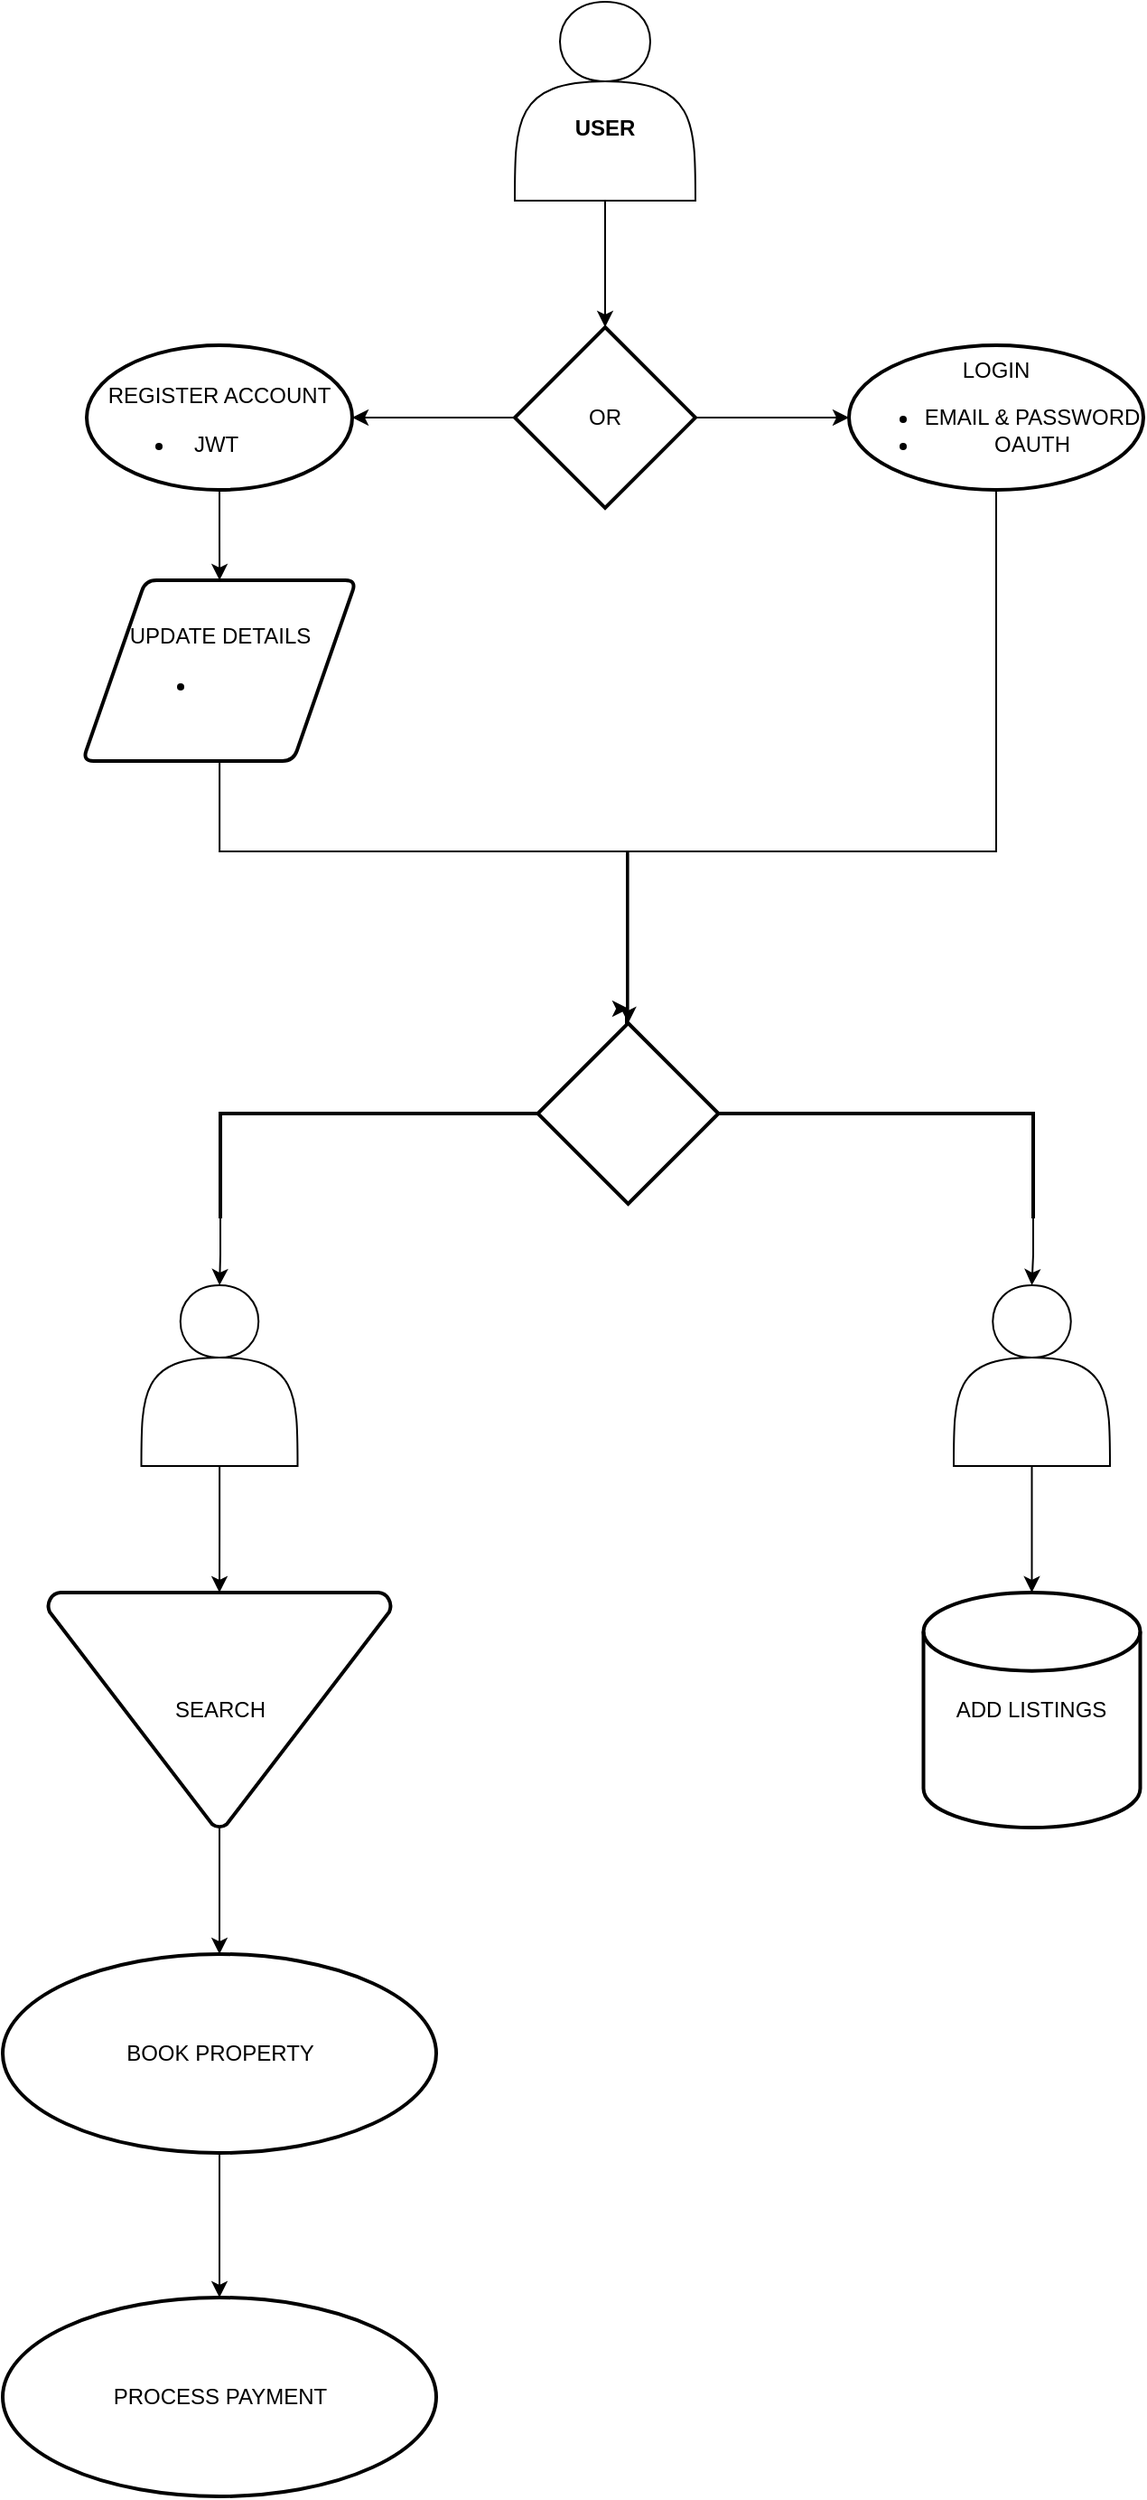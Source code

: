 <mxfile version="24.8.6">
  <diagram name="Use Case Diagram" id="594Dj1rOKYFjjq_zmriM">
    <mxGraphModel dx="1434" dy="744" grid="1" gridSize="10" guides="1" tooltips="1" connect="1" arrows="1" fold="1" page="1" pageScale="1" pageWidth="827" pageHeight="1169" math="0" shadow="0">
      <root>
        <mxCell id="0" />
        <mxCell id="1" parent="0" />
        <mxCell id="Q6bBEtiKk_yKLnC49eO--36" value="" style="edgeStyle=orthogonalEdgeStyle;rounded=0;orthogonalLoop=1;jettySize=auto;html=1;" edge="1" parent="1" source="Q6bBEtiKk_yKLnC49eO--15" target="Q6bBEtiKk_yKLnC49eO--16">
          <mxGeometry relative="1" as="geometry" />
        </mxCell>
        <mxCell id="Q6bBEtiKk_yKLnC49eO--15" value="&lt;div&gt;&lt;br&gt;&lt;/div&gt;&lt;div&gt;&lt;br&gt;&lt;/div&gt;&lt;div&gt;&lt;b&gt;USER&lt;/b&gt;&lt;/div&gt;" style="shape=actor;whiteSpace=wrap;html=1;" vertex="1" parent="1">
          <mxGeometry x="377" y="10" width="100" height="110" as="geometry" />
        </mxCell>
        <mxCell id="Q6bBEtiKk_yKLnC49eO--32" value="" style="edgeStyle=orthogonalEdgeStyle;rounded=0;orthogonalLoop=1;jettySize=auto;html=1;" edge="1" parent="1" source="Q6bBEtiKk_yKLnC49eO--16" target="Q6bBEtiKk_yKLnC49eO--31">
          <mxGeometry relative="1" as="geometry" />
        </mxCell>
        <mxCell id="Q6bBEtiKk_yKLnC49eO--34" value="" style="edgeStyle=orthogonalEdgeStyle;rounded=0;orthogonalLoop=1;jettySize=auto;html=1;" edge="1" parent="1" source="Q6bBEtiKk_yKLnC49eO--16" target="Q6bBEtiKk_yKLnC49eO--33">
          <mxGeometry relative="1" as="geometry" />
        </mxCell>
        <mxCell id="Q6bBEtiKk_yKLnC49eO--16" value="OR" style="strokeWidth=2;html=1;shape=mxgraph.flowchart.decision;whiteSpace=wrap;" vertex="1" parent="1">
          <mxGeometry x="377" y="190" width="100" height="100" as="geometry" />
        </mxCell>
        <mxCell id="Q6bBEtiKk_yKLnC49eO--38" value="" style="edgeStyle=orthogonalEdgeStyle;rounded=0;orthogonalLoop=1;jettySize=auto;html=1;" edge="1" parent="1" source="Q6bBEtiKk_yKLnC49eO--31" target="Q6bBEtiKk_yKLnC49eO--37">
          <mxGeometry relative="1" as="geometry" />
        </mxCell>
        <mxCell id="Q6bBEtiKk_yKLnC49eO--31" value="&lt;div&gt;&lt;br&gt;&lt;/div&gt;REGISTER ACCOUNT&lt;div&gt;&lt;ul&gt;&lt;li&gt;&lt;span style=&quot;background-color: initial;&quot;&gt;JWT&amp;nbsp; &amp;nbsp; &amp;nbsp; &amp;nbsp; &amp;nbsp; &amp;nbsp; &amp;nbsp;&lt;/span&gt;&lt;/li&gt;&lt;/ul&gt;&lt;/div&gt;" style="ellipse;whiteSpace=wrap;html=1;strokeWidth=2;" vertex="1" parent="1">
          <mxGeometry x="140" y="200" width="147" height="80" as="geometry" />
        </mxCell>
        <mxCell id="Q6bBEtiKk_yKLnC49eO--33" value="LOGIN&lt;div&gt;&lt;ul&gt;&lt;li&gt;EMAIL &amp;amp; PASSWORD&lt;/li&gt;&lt;li&gt;OAUTH&lt;/li&gt;&lt;/ul&gt;&lt;/div&gt;" style="ellipse;whiteSpace=wrap;html=1;strokeWidth=2;" vertex="1" parent="1">
          <mxGeometry x="562" y="200" width="163" height="80" as="geometry" />
        </mxCell>
        <mxCell id="Q6bBEtiKk_yKLnC49eO--57" style="edgeStyle=orthogonalEdgeStyle;rounded=0;orthogonalLoop=1;jettySize=auto;html=1;" edge="1" parent="1" source="Q6bBEtiKk_yKLnC49eO--37" target="Q6bBEtiKk_yKLnC49eO--56">
          <mxGeometry relative="1" as="geometry">
            <Array as="points">
              <mxPoint x="214" y="480" />
            </Array>
          </mxGeometry>
        </mxCell>
        <mxCell id="Q6bBEtiKk_yKLnC49eO--37" value="UPDATE DETAILS&lt;div&gt;&lt;ul&gt;&lt;li&gt;&lt;br&gt;&lt;/li&gt;&lt;/ul&gt;&lt;/div&gt;" style="shape=parallelogram;html=1;strokeWidth=2;perimeter=parallelogramPerimeter;whiteSpace=wrap;rounded=1;arcSize=12;size=0.23;" vertex="1" parent="1">
          <mxGeometry x="137.75" y="330" width="151.5" height="100" as="geometry" />
        </mxCell>
        <mxCell id="Q6bBEtiKk_yKLnC49eO--73" style="edgeStyle=orthogonalEdgeStyle;rounded=0;orthogonalLoop=1;jettySize=auto;html=1;exitX=0.5;exitY=1;exitDx=0;exitDy=0;exitPerimeter=0;entryX=0.5;entryY=0;entryDx=0;entryDy=0;" edge="1" parent="1" source="Q6bBEtiKk_yKLnC49eO--39" target="Q6bBEtiKk_yKLnC49eO--44">
          <mxGeometry relative="1" as="geometry" />
        </mxCell>
        <mxCell id="Q6bBEtiKk_yKLnC49eO--39" value="SEARCH" style="strokeWidth=2;html=1;shape=mxgraph.flowchart.merge_or_storage;whiteSpace=wrap;" vertex="1" parent="1">
          <mxGeometry x="118.5" y="890" width="190" height="130" as="geometry" />
        </mxCell>
        <mxCell id="Q6bBEtiKk_yKLnC49eO--47" value="" style="edgeStyle=orthogonalEdgeStyle;rounded=0;orthogonalLoop=1;jettySize=auto;html=1;" edge="1" parent="1" source="Q6bBEtiKk_yKLnC49eO--44" target="Q6bBEtiKk_yKLnC49eO--46">
          <mxGeometry relative="1" as="geometry" />
        </mxCell>
        <mxCell id="Q6bBEtiKk_yKLnC49eO--44" value="BOOK PROPERTY" style="ellipse;whiteSpace=wrap;html=1;strokeWidth=2;" vertex="1" parent="1">
          <mxGeometry x="93.5" y="1090" width="240" height="110" as="geometry" />
        </mxCell>
        <mxCell id="Q6bBEtiKk_yKLnC49eO--46" value="PROCESS PAYMENT" style="ellipse;whiteSpace=wrap;html=1;strokeWidth=2;" vertex="1" parent="1">
          <mxGeometry x="93.5" y="1280" width="240" height="110" as="geometry" />
        </mxCell>
        <mxCell id="Q6bBEtiKk_yKLnC49eO--48" value="ADD LISTINGS" style="strokeWidth=2;html=1;shape=mxgraph.flowchart.database;whiteSpace=wrap;" vertex="1" parent="1">
          <mxGeometry x="603.25" y="890" width="120" height="130" as="geometry" />
        </mxCell>
        <mxCell id="Q6bBEtiKk_yKLnC49eO--68" style="edgeStyle=orthogonalEdgeStyle;rounded=0;orthogonalLoop=1;jettySize=auto;html=1;exitX=1;exitY=1;exitDx=0;exitDy=0;exitPerimeter=0;" edge="1" parent="1" source="Q6bBEtiKk_yKLnC49eO--55" target="Q6bBEtiKk_yKLnC49eO--63">
          <mxGeometry relative="1" as="geometry" />
        </mxCell>
        <mxCell id="Q6bBEtiKk_yKLnC49eO--69" style="edgeStyle=orthogonalEdgeStyle;rounded=0;orthogonalLoop=1;jettySize=auto;html=1;exitX=1;exitY=0;exitDx=0;exitDy=0;exitPerimeter=0;" edge="1" parent="1" source="Q6bBEtiKk_yKLnC49eO--55" target="Q6bBEtiKk_yKLnC49eO--65">
          <mxGeometry relative="1" as="geometry" />
        </mxCell>
        <mxCell id="Q6bBEtiKk_yKLnC49eO--55" value="" style="strokeWidth=2;html=1;shape=mxgraph.flowchart.annotation_2;align=left;labelPosition=right;pointerEvents=1;rotation=90;" vertex="1" parent="1">
          <mxGeometry x="381" y="400" width="116" height="450" as="geometry" />
        </mxCell>
        <mxCell id="Q6bBEtiKk_yKLnC49eO--56" value="" style="strokeWidth=2;html=1;shape=mxgraph.flowchart.decision;whiteSpace=wrap;" vertex="1" parent="1">
          <mxGeometry x="389.75" y="575" width="100" height="100" as="geometry" />
        </mxCell>
        <mxCell id="Q6bBEtiKk_yKLnC49eO--61" style="edgeStyle=orthogonalEdgeStyle;rounded=0;orthogonalLoop=1;jettySize=auto;html=1;" edge="1" parent="1" source="Q6bBEtiKk_yKLnC49eO--33">
          <mxGeometry relative="1" as="geometry">
            <mxPoint x="440" y="567" as="targetPoint" />
            <Array as="points">
              <mxPoint x="644" y="480" />
              <mxPoint x="439" y="480" />
            </Array>
          </mxGeometry>
        </mxCell>
        <mxCell id="Q6bBEtiKk_yKLnC49eO--70" style="edgeStyle=orthogonalEdgeStyle;rounded=0;orthogonalLoop=1;jettySize=auto;html=1;" edge="1" parent="1" source="Q6bBEtiKk_yKLnC49eO--63" target="Q6bBEtiKk_yKLnC49eO--39">
          <mxGeometry relative="1" as="geometry" />
        </mxCell>
        <mxCell id="Q6bBEtiKk_yKLnC49eO--63" value="" style="shape=actor;whiteSpace=wrap;html=1;" vertex="1" parent="1">
          <mxGeometry x="170.25" y="720" width="86.5" height="100" as="geometry" />
        </mxCell>
        <mxCell id="Q6bBEtiKk_yKLnC49eO--65" value="" style="shape=actor;whiteSpace=wrap;html=1;" vertex="1" parent="1">
          <mxGeometry x="620" y="720" width="86.5" height="100" as="geometry" />
        </mxCell>
        <mxCell id="Q6bBEtiKk_yKLnC49eO--72" style="edgeStyle=orthogonalEdgeStyle;rounded=0;orthogonalLoop=1;jettySize=auto;html=1;exitX=0.5;exitY=1;exitDx=0;exitDy=0;entryX=0.5;entryY=0;entryDx=0;entryDy=0;entryPerimeter=0;" edge="1" parent="1" source="Q6bBEtiKk_yKLnC49eO--65" target="Q6bBEtiKk_yKLnC49eO--48">
          <mxGeometry relative="1" as="geometry" />
        </mxCell>
      </root>
    </mxGraphModel>
  </diagram>
</mxfile>
